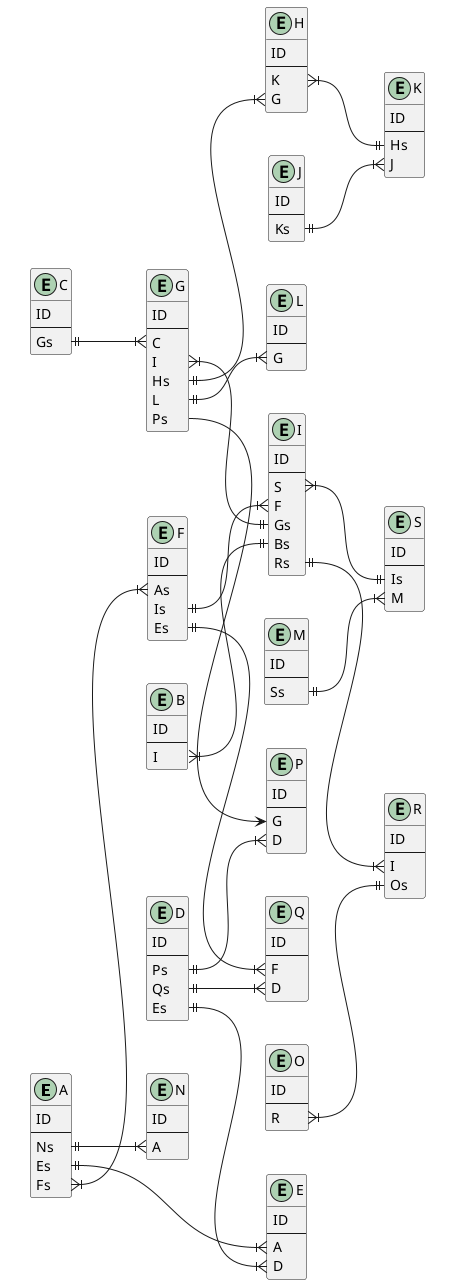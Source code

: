 {
  "sha1": "jv3gw5qza2m81ueoasm9l62rpjvfy8q",
  "insertion": {
    "when": "2024-06-03T18:59:32.300Z",
    "url": "https://forum.plantuml.net/5261/please-allow-adding-edges-class-members-methods-complex-names?show=15161",
    "user": "plantuml@gmail.com"
  }
}
@startuml
left to right direction
hide empty members
entity A {
    ID
    --
    Ns
    Es
    Fs
}

entity B {
    ID
    --
    I
}

entity C {
    ID
    --
    Gs
}

entity D {
    ID
    --
    Ps
    Qs
    Es
}

entity E {
    ID
    --
    A
    D
}

entity F {
    ID
    --
    As
    Is
    Es
}

entity G {
    ID
    --
    C
    I
    Hs
    L
    Ps
}

entity H {
    ID
    --
    K
    G
}

entity I {
    ID
    --
    S
    F
    Gs
    Bs
    Rs
}

entity J {
    ID
    --
    Ks
}

entity K {
    ID
    --
    Hs
    J
}

entity L {
    ID
    --
    G
}

entity M {
    ID
    --
    Ss
}

entity N {
    ID
    --
    A
}

entity O {
    ID
    --
    R
}

entity P {
    ID
    --
    G
    D
}

entity Q {
    ID
    --
    F
    D
}

entity R {
    ID
    --
    I
    Os
}

entity S {
    ID
    --
    Is
    M
}

A::Ns ||--|{ N::A

A::Es ||--|{ E::A

A::Fs }|--|{ F::As

B::I }|--|| I::Bs

C::Gs ||--|{ G::C

D::Ps ||--|{ P::D

D::Qs ||--|{ Q::D

D::Es ||--|{ E::D

F::Is ||--|{ I::F

F::Es ||--|{ Q::F

G::I }|--|| I::Gs

G::Hs ||--|{ H::G

G::L ||--|{ L::G

G::Ps --> P::G

H::K }|--|| K::Hs

I::S }|--|| S::Is

I::Rs ||--|{ R::I

J::Ks ||--|{ K::J

M::Ss ||--|{ S::M

O::R }|--|| R::Os
@enduml
